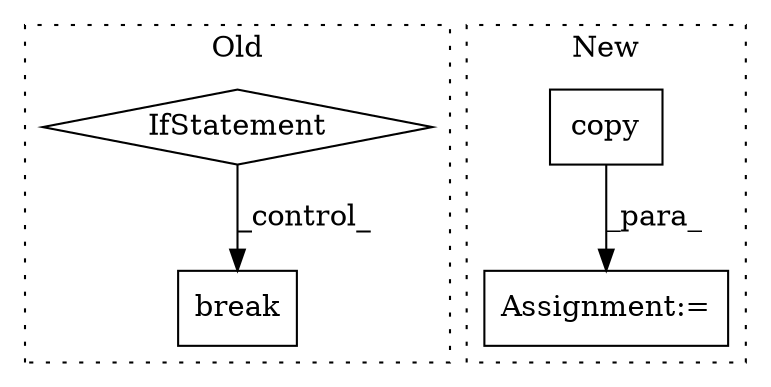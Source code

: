 digraph G {
subgraph cluster0 {
1 [label="break" a="10" s="664" l="6" shape="box"];
3 [label="IfStatement" a="25" s="640,652" l="4,2" shape="diamond"];
label = "Old";
style="dotted";
}
subgraph cluster1 {
2 [label="copy" a="32" s="833" l="6" shape="box"];
4 [label="Assignment:=" a="7" s="822" l="1" shape="box"];
label = "New";
style="dotted";
}
2 -> 4 [label="_para_"];
3 -> 1 [label="_control_"];
}